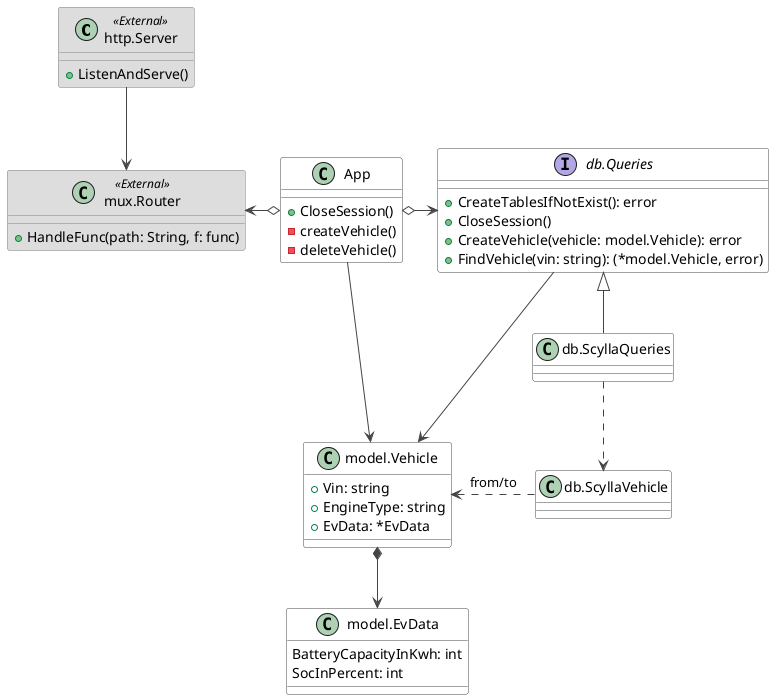 @startuml Class diagram

skinparam shadowing false

skinparam class {
	BackgroundColor White
	ArrowColor #444444
	BorderColor #444444

	BackgroundColor<<External>> #dddddd
	BorderColor<<External>> Gray
}

class HttpServer as "http.Server" <<External>> {
    + ListenAndServe()
}

class App {
    + CloseSession()
    - createVehicle()
    - deleteVehicle()
}
class Router as "mux.Router" <<External>> {
    + HandleFunc(path: String, f: func)
}

interface Queries as "db.Queries" {
	+ CreateTablesIfNotExist(): error
	+ CloseSession()
	+ CreateVehicle(vehicle: model.Vehicle): error
	+ FindVehicle(vin: string): (*model.Vehicle, error)
}

class Vehicle as "model.Vehicle" {
	+ Vin: string
	+ EngineType: string
	+ EvData: *EvData
}

class EvData as "model.EvData" {
	BatteryCapacityInKwh: int
	SocInPercent: int
}

Queries ---> Vehicle
Vehicle *-down-> EvData

class ScyllaQueries as "db.ScyllaQueries"
class ScyllaVehicle as "db.ScyllaVehicle"

ScyllaQueries .do.> ScyllaVehicle

HttpServer -down-> Router

App o-left-> Router
App o-> Queries
App ---> Vehicle
Queries <|-- ScyllaQueries

Router -[hidden]right- Queries

ScyllaVehicle .left.> Vehicle : from/to

Vehicle -[hidden]right- ScyllaVehicle

@enduml